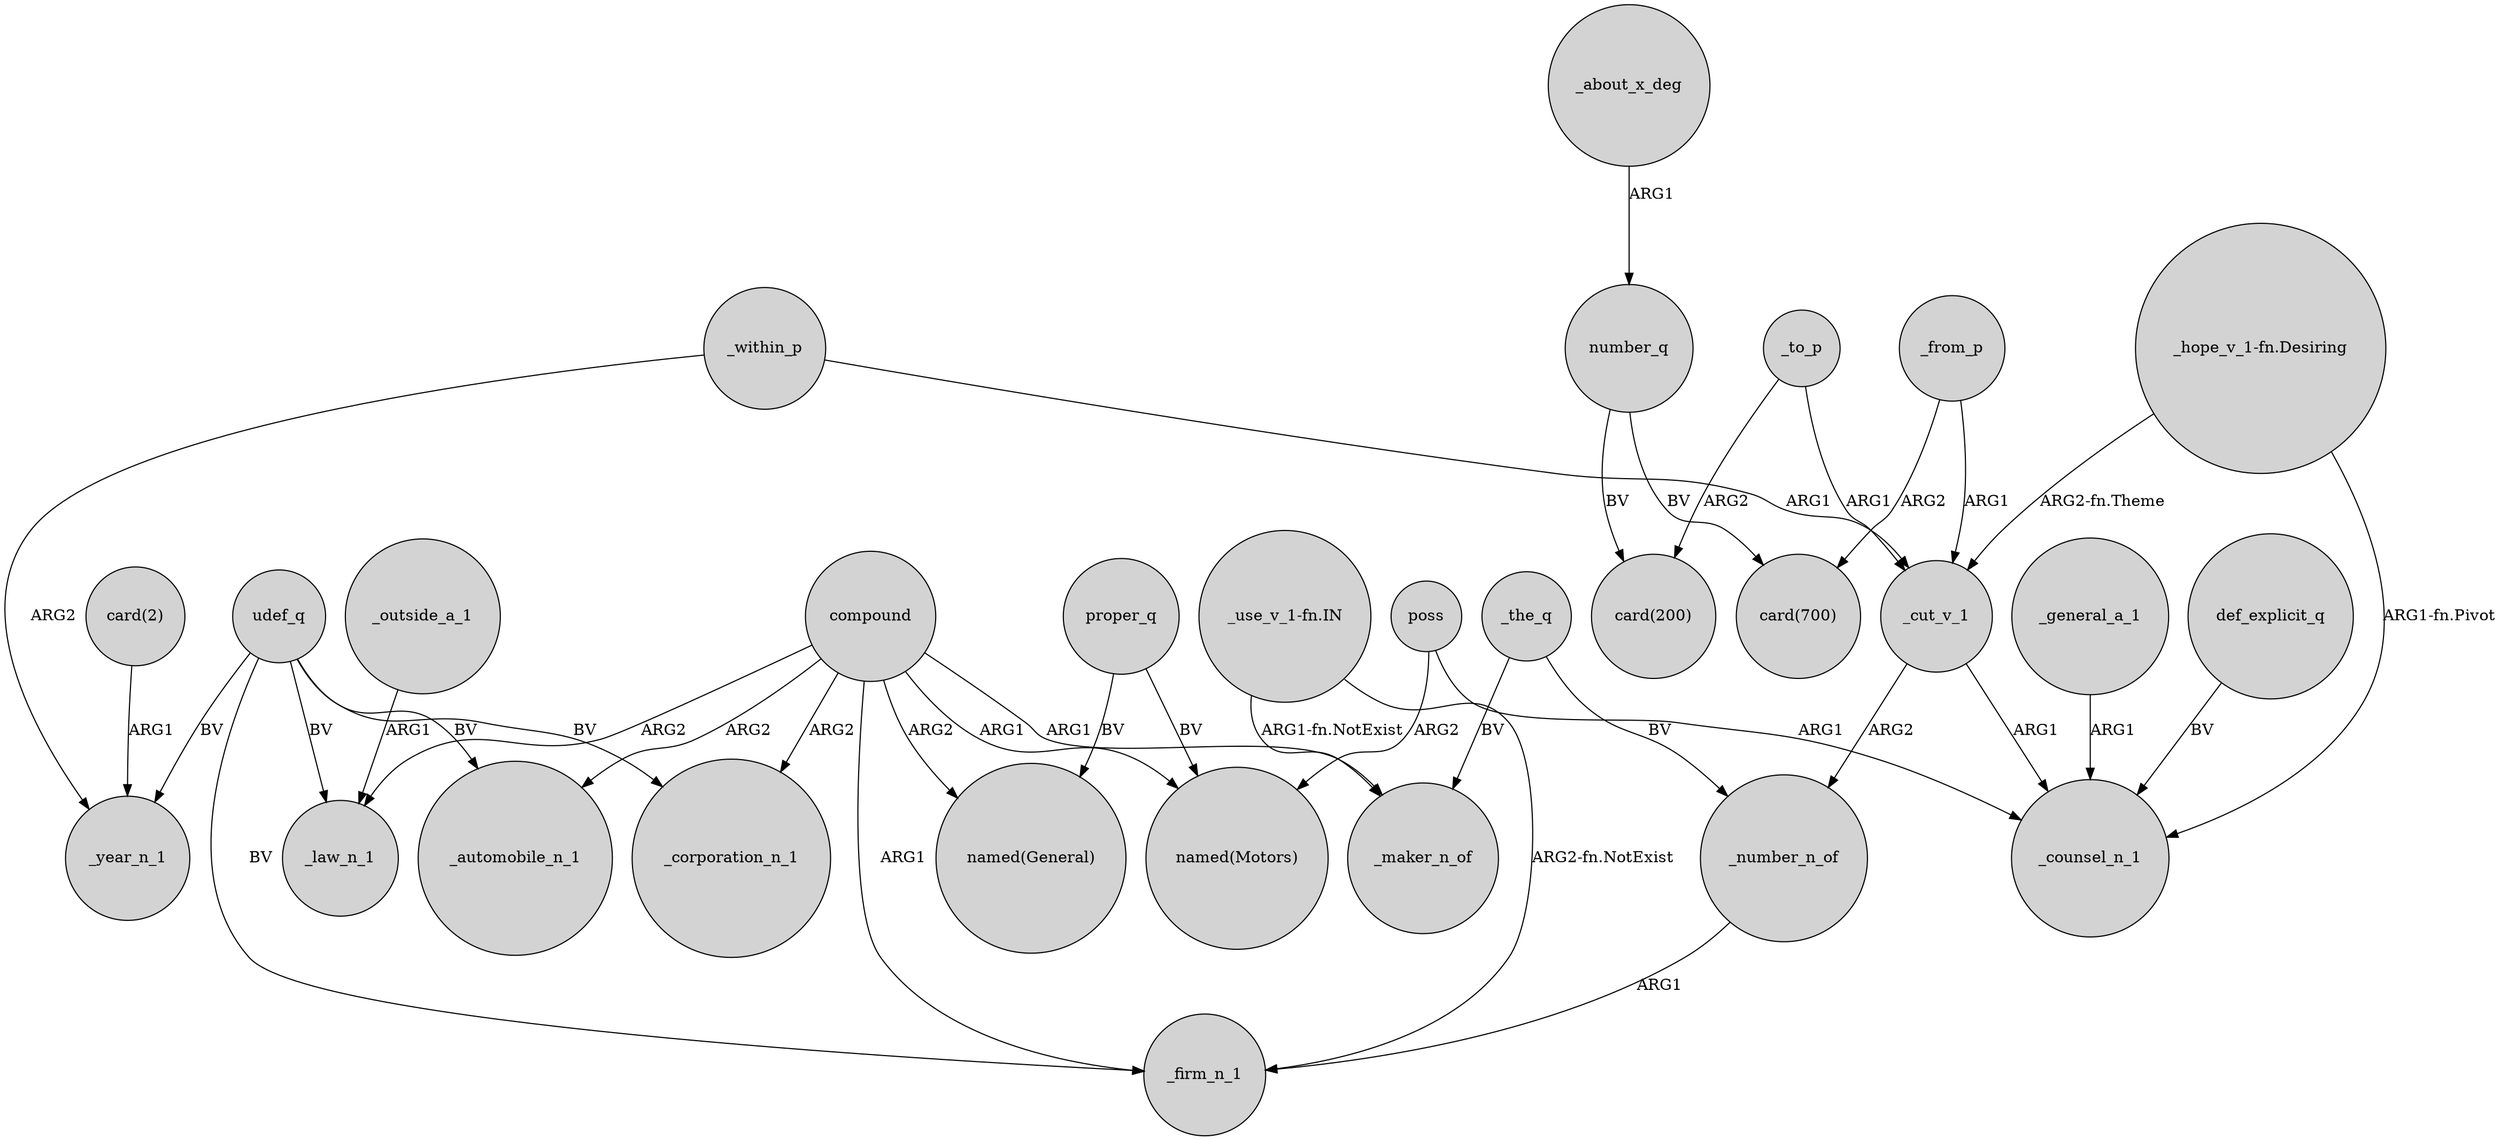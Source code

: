 digraph {
	node [shape=circle style=filled]
	_within_p -> _year_n_1 [label=ARG2]
	proper_q -> "named(Motors)" [label=BV]
	"_hope_v_1-fn.Desiring" -> _counsel_n_1 [label="ARG1-fn.Pivot"]
	proper_q -> "named(General)" [label=BV]
	udef_q -> _automobile_n_1 [label=BV]
	_from_p -> _cut_v_1 [label=ARG1]
	compound -> _corporation_n_1 [label=ARG2]
	udef_q -> _firm_n_1 [label=BV]
	_the_q -> _number_n_of [label=BV]
	compound -> _maker_n_of [label=ARG1]
	udef_q -> _law_n_1 [label=BV]
	compound -> "named(General)" [label=ARG2]
	poss -> _counsel_n_1 [label=ARG1]
	_the_q -> _maker_n_of [label=BV]
	poss -> "named(Motors)" [label=ARG2]
	_cut_v_1 -> _number_n_of [label=ARG2]
	_about_x_deg -> number_q [label=ARG1]
	_to_p -> "card(200)" [label=ARG2]
	udef_q -> _corporation_n_1 [label=BV]
	number_q -> "card(700)" [label=BV]
	number_q -> "card(200)" [label=BV]
	"card(2)" -> _year_n_1 [label=ARG1]
	compound -> "named(Motors)" [label=ARG1]
	"_use_v_1-fn.IN" -> _firm_n_1 [label="ARG2-fn.NotExist"]
	compound -> _automobile_n_1 [label=ARG2]
	"_use_v_1-fn.IN" -> _maker_n_of [label="ARG1-fn.NotExist"]
	_from_p -> "card(700)" [label=ARG2]
	_within_p -> _cut_v_1 [label=ARG1]
	_to_p -> _cut_v_1 [label=ARG1]
	compound -> _firm_n_1 [label=ARG1]
	_cut_v_1 -> _counsel_n_1 [label=ARG1]
	_general_a_1 -> _counsel_n_1 [label=ARG1]
	"_hope_v_1-fn.Desiring" -> _cut_v_1 [label="ARG2-fn.Theme"]
	udef_q -> _year_n_1 [label=BV]
	def_explicit_q -> _counsel_n_1 [label=BV]
	_number_n_of -> _firm_n_1 [label=ARG1]
	_outside_a_1 -> _law_n_1 [label=ARG1]
	compound -> _law_n_1 [label=ARG2]
}
